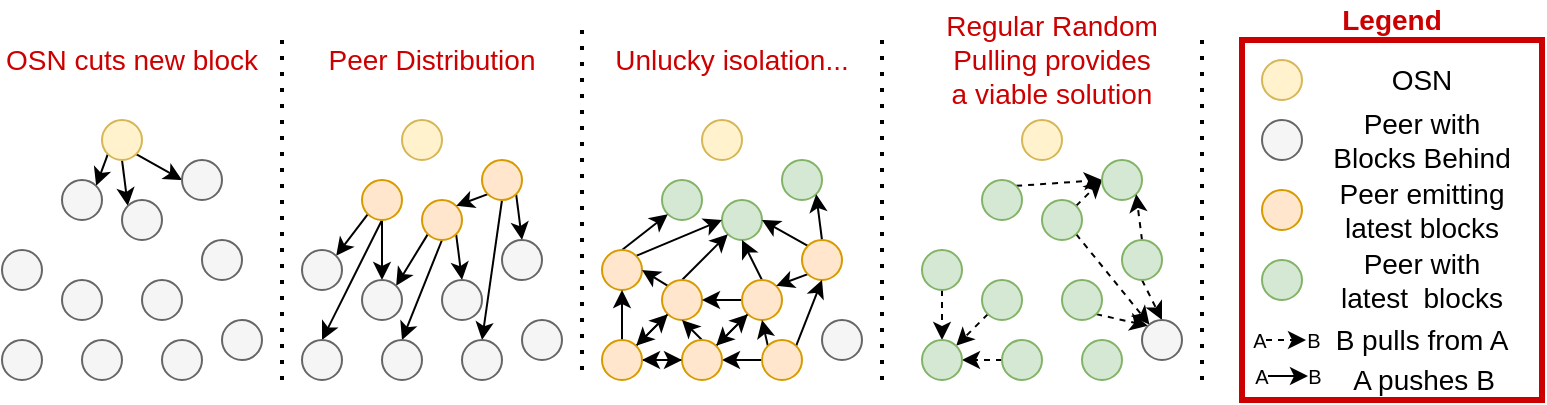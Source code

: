 <mxfile version="14.4.7" type="device"><diagram id="4HE9FMCQprzU4FVw3e71" name="Page-1"><mxGraphModel dx="1367" dy="767" grid="1" gridSize="10" guides="1" tooltips="1" connect="1" arrows="1" fold="1" page="1" pageScale="1" pageWidth="827" pageHeight="1169" math="0" shadow="0"><root><mxCell id="0"/><mxCell id="1" parent="0"/><mxCell id="J8Wt5FNn1vWcYCHwRo85-25" style="rounded=0;orthogonalLoop=1;jettySize=auto;html=1;exitX=0;exitY=1;exitDx=0;exitDy=0;entryX=1;entryY=0;entryDx=0;entryDy=0;fontSize=14;" edge="1" parent="1" source="J8Wt5FNn1vWcYCHwRo85-1" target="J8Wt5FNn1vWcYCHwRo85-13"><mxGeometry relative="1" as="geometry"/></mxCell><mxCell id="J8Wt5FNn1vWcYCHwRo85-26" style="edgeStyle=none;rounded=0;orthogonalLoop=1;jettySize=auto;html=1;exitX=0.5;exitY=1;exitDx=0;exitDy=0;entryX=0;entryY=0;entryDx=0;entryDy=0;fontSize=14;" edge="1" parent="1" source="J8Wt5FNn1vWcYCHwRo85-1" target="J8Wt5FNn1vWcYCHwRo85-14"><mxGeometry relative="1" as="geometry"/></mxCell><mxCell id="J8Wt5FNn1vWcYCHwRo85-27" style="edgeStyle=none;rounded=0;orthogonalLoop=1;jettySize=auto;html=1;exitX=1;exitY=1;exitDx=0;exitDy=0;entryX=0;entryY=0.5;entryDx=0;entryDy=0;fontSize=14;" edge="1" parent="1" source="J8Wt5FNn1vWcYCHwRo85-1" target="J8Wt5FNn1vWcYCHwRo85-15"><mxGeometry relative="1" as="geometry"/></mxCell><mxCell id="J8Wt5FNn1vWcYCHwRo85-1" value="" style="ellipse;whiteSpace=wrap;html=1;aspect=fixed;fillColor=#fff2cc;strokeColor=#d6b656;" vertex="1" parent="1"><mxGeometry x="80" y="70" width="20" height="20" as="geometry"/></mxCell><mxCell id="J8Wt5FNn1vWcYCHwRo85-2" value="" style="rounded=0;whiteSpace=wrap;html=1;strokeWidth=3;strokeColor=#cc0000;" vertex="1" parent="1"><mxGeometry x="650" y="30" width="150" height="180" as="geometry"/></mxCell><mxCell id="J8Wt5FNn1vWcYCHwRo85-3" value="&lt;font color=&quot;#cc0000&quot;&gt;Legend&lt;/font&gt;" style="text;html=1;strokeColor=none;fillColor=none;align=center;verticalAlign=middle;whiteSpace=wrap;rounded=0;fontSize=14;fontStyle=1" vertex="1" parent="1"><mxGeometry x="650" y="10" width="150" height="20" as="geometry"/></mxCell><mxCell id="J8Wt5FNn1vWcYCHwRo85-5" value="" style="ellipse;whiteSpace=wrap;html=1;aspect=fixed;fillColor=#f5f5f5;strokeColor=#666666;fontColor=#333333;" vertex="1" parent="1"><mxGeometry x="660" y="70" width="20" height="20" as="geometry"/></mxCell><mxCell id="J8Wt5FNn1vWcYCHwRo85-6" value="Peer with Blocks Behind" style="text;html=1;strokeColor=none;fillColor=none;align=center;verticalAlign=middle;whiteSpace=wrap;rounded=0;fontSize=14;" vertex="1" parent="1"><mxGeometry x="690" y="70" width="100" height="20" as="geometry"/></mxCell><mxCell id="J8Wt5FNn1vWcYCHwRo85-7" value="" style="ellipse;whiteSpace=wrap;html=1;aspect=fixed;fillColor=#fff2cc;strokeColor=#d6b656;" vertex="1" parent="1"><mxGeometry x="660" y="40" width="20" height="20" as="geometry"/></mxCell><mxCell id="J8Wt5FNn1vWcYCHwRo85-8" value="OSN" style="text;html=1;strokeColor=none;fillColor=none;align=center;verticalAlign=middle;whiteSpace=wrap;rounded=0;fontSize=14;" vertex="1" parent="1"><mxGeometry x="690" y="40" width="100" height="20" as="geometry"/></mxCell><mxCell id="J8Wt5FNn1vWcYCHwRo85-9" value="" style="ellipse;whiteSpace=wrap;html=1;aspect=fixed;fillColor=#ffe6cc;strokeColor=#d79b00;" vertex="1" parent="1"><mxGeometry x="660" y="105" width="20" height="20" as="geometry"/></mxCell><mxCell id="J8Wt5FNn1vWcYCHwRo85-12" value="Peer emitting latest blocks" style="text;html=1;strokeColor=none;fillColor=none;align=center;verticalAlign=middle;whiteSpace=wrap;rounded=0;fontSize=14;" vertex="1" parent="1"><mxGeometry x="690" y="105" width="100" height="20" as="geometry"/></mxCell><mxCell id="J8Wt5FNn1vWcYCHwRo85-13" value="" style="ellipse;whiteSpace=wrap;html=1;aspect=fixed;fillColor=#f5f5f5;strokeColor=#666666;fontColor=#333333;" vertex="1" parent="1"><mxGeometry x="60" y="100" width="20" height="20" as="geometry"/></mxCell><mxCell id="J8Wt5FNn1vWcYCHwRo85-14" value="" style="ellipse;whiteSpace=wrap;html=1;aspect=fixed;fillColor=#f5f5f5;strokeColor=#666666;fontColor=#333333;" vertex="1" parent="1"><mxGeometry x="90" y="110" width="20" height="20" as="geometry"/></mxCell><mxCell id="J8Wt5FNn1vWcYCHwRo85-15" value="" style="ellipse;whiteSpace=wrap;html=1;aspect=fixed;fillColor=#f5f5f5;strokeColor=#666666;fontColor=#333333;" vertex="1" parent="1"><mxGeometry x="120" y="90" width="20" height="20" as="geometry"/></mxCell><mxCell id="J8Wt5FNn1vWcYCHwRo85-16" value="" style="ellipse;whiteSpace=wrap;html=1;aspect=fixed;fillColor=#f5f5f5;strokeColor=#666666;fontColor=#333333;" vertex="1" parent="1"><mxGeometry x="30" y="135" width="20" height="20" as="geometry"/></mxCell><mxCell id="J8Wt5FNn1vWcYCHwRo85-17" value="" style="ellipse;whiteSpace=wrap;html=1;aspect=fixed;fillColor=#f5f5f5;strokeColor=#666666;fontColor=#333333;" vertex="1" parent="1"><mxGeometry x="60" y="150" width="20" height="20" as="geometry"/></mxCell><mxCell id="J8Wt5FNn1vWcYCHwRo85-18" value="" style="ellipse;whiteSpace=wrap;html=1;aspect=fixed;fillColor=#f5f5f5;strokeColor=#666666;fontColor=#333333;" vertex="1" parent="1"><mxGeometry x="100" y="150" width="20" height="20" as="geometry"/></mxCell><mxCell id="J8Wt5FNn1vWcYCHwRo85-19" value="" style="ellipse;whiteSpace=wrap;html=1;aspect=fixed;fillColor=#f5f5f5;strokeColor=#666666;fontColor=#333333;" vertex="1" parent="1"><mxGeometry x="130" y="130" width="20" height="20" as="geometry"/></mxCell><mxCell id="J8Wt5FNn1vWcYCHwRo85-20" value="" style="ellipse;whiteSpace=wrap;html=1;aspect=fixed;fillColor=#f5f5f5;strokeColor=#666666;fontColor=#333333;" vertex="1" parent="1"><mxGeometry x="140" y="170" width="20" height="20" as="geometry"/></mxCell><mxCell id="J8Wt5FNn1vWcYCHwRo85-21" value="" style="ellipse;whiteSpace=wrap;html=1;aspect=fixed;fillColor=#f5f5f5;strokeColor=#666666;fontColor=#333333;" vertex="1" parent="1"><mxGeometry x="110" y="180" width="20" height="20" as="geometry"/></mxCell><mxCell id="J8Wt5FNn1vWcYCHwRo85-22" value="" style="ellipse;whiteSpace=wrap;html=1;aspect=fixed;fillColor=#f5f5f5;strokeColor=#666666;fontColor=#333333;" vertex="1" parent="1"><mxGeometry x="70" y="180" width="20" height="20" as="geometry"/></mxCell><mxCell id="J8Wt5FNn1vWcYCHwRo85-23" value="" style="ellipse;whiteSpace=wrap;html=1;aspect=fixed;fillColor=#f5f5f5;strokeColor=#666666;fontColor=#333333;" vertex="1" parent="1"><mxGeometry x="30" y="180" width="20" height="20" as="geometry"/></mxCell><mxCell id="J8Wt5FNn1vWcYCHwRo85-24" value="&lt;font color=&quot;#cc0000&quot;&gt;OSN cuts new block&lt;/font&gt;" style="text;html=1;strokeColor=none;fillColor=none;align=center;verticalAlign=middle;whiteSpace=wrap;rounded=0;fontSize=14;" vertex="1" parent="1"><mxGeometry x="30" y="30" width="130" height="20" as="geometry"/></mxCell><mxCell id="J8Wt5FNn1vWcYCHwRo85-28" value="" style="endArrow=none;dashed=1;html=1;dashPattern=1 3;strokeWidth=2;fontSize=14;" edge="1" parent="1"><mxGeometry width="50" height="50" relative="1" as="geometry"><mxPoint x="170" y="200" as="sourcePoint"/><mxPoint x="170" y="30" as="targetPoint"/></mxGeometry></mxCell><mxCell id="J8Wt5FNn1vWcYCHwRo85-29" value="&lt;font color=&quot;#cc0000&quot;&gt;Peer Distribution&lt;/font&gt;" style="text;html=1;strokeColor=none;fillColor=none;align=center;verticalAlign=middle;whiteSpace=wrap;rounded=0;fontSize=14;" vertex="1" parent="1"><mxGeometry x="180" y="30" width="130" height="20" as="geometry"/></mxCell><mxCell id="J8Wt5FNn1vWcYCHwRo85-33" value="" style="ellipse;whiteSpace=wrap;html=1;aspect=fixed;fillColor=#fff2cc;strokeColor=#d6b656;" vertex="1" parent="1"><mxGeometry x="230" y="70" width="20" height="20" as="geometry"/></mxCell><mxCell id="J8Wt5FNn1vWcYCHwRo85-47" style="edgeStyle=none;rounded=0;orthogonalLoop=1;jettySize=auto;html=1;exitX=0;exitY=1;exitDx=0;exitDy=0;entryX=1;entryY=0;entryDx=0;entryDy=0;fontSize=14;" edge="1" parent="1" source="J8Wt5FNn1vWcYCHwRo85-34" target="J8Wt5FNn1vWcYCHwRo85-37"><mxGeometry relative="1" as="geometry"/></mxCell><mxCell id="J8Wt5FNn1vWcYCHwRo85-66" style="edgeStyle=none;rounded=0;orthogonalLoop=1;jettySize=auto;html=1;exitX=0.5;exitY=1;exitDx=0;exitDy=0;entryX=0.5;entryY=0;entryDx=0;entryDy=0;fontSize=14;" edge="1" parent="1" source="J8Wt5FNn1vWcYCHwRo85-34" target="J8Wt5FNn1vWcYCHwRo85-38"><mxGeometry relative="1" as="geometry"/></mxCell><mxCell id="J8Wt5FNn1vWcYCHwRo85-67" style="edgeStyle=none;rounded=0;orthogonalLoop=1;jettySize=auto;html=1;exitX=0.5;exitY=1;exitDx=0;exitDy=0;entryX=0.5;entryY=0;entryDx=0;entryDy=0;fontSize=14;" edge="1" parent="1" source="J8Wt5FNn1vWcYCHwRo85-34" target="J8Wt5FNn1vWcYCHwRo85-44"><mxGeometry relative="1" as="geometry"/></mxCell><mxCell id="J8Wt5FNn1vWcYCHwRo85-34" value="" style="ellipse;whiteSpace=wrap;html=1;aspect=fixed;fillColor=#ffe6cc;strokeColor=#d79b00;" vertex="1" parent="1"><mxGeometry x="210" y="100" width="20" height="20" as="geometry"/></mxCell><mxCell id="J8Wt5FNn1vWcYCHwRo85-48" style="edgeStyle=none;rounded=0;orthogonalLoop=1;jettySize=auto;html=1;exitX=0;exitY=1;exitDx=0;exitDy=0;fontSize=14;entryX=1;entryY=0;entryDx=0;entryDy=0;" edge="1" parent="1" source="J8Wt5FNn1vWcYCHwRo85-35" target="J8Wt5FNn1vWcYCHwRo85-38"><mxGeometry relative="1" as="geometry"><mxPoint x="330" y="180" as="targetPoint"/></mxGeometry></mxCell><mxCell id="J8Wt5FNn1vWcYCHwRo85-68" style="edgeStyle=none;rounded=0;orthogonalLoop=1;jettySize=auto;html=1;exitX=0.5;exitY=1;exitDx=0;exitDy=0;entryX=0.5;entryY=0;entryDx=0;entryDy=0;fontSize=14;" edge="1" parent="1" source="J8Wt5FNn1vWcYCHwRo85-35" target="J8Wt5FNn1vWcYCHwRo85-43"><mxGeometry relative="1" as="geometry"/></mxCell><mxCell id="J8Wt5FNn1vWcYCHwRo85-69" style="edgeStyle=none;rounded=0;orthogonalLoop=1;jettySize=auto;html=1;exitX=1;exitY=1;exitDx=0;exitDy=0;entryX=0.5;entryY=0;entryDx=0;entryDy=0;fontSize=14;" edge="1" parent="1" source="J8Wt5FNn1vWcYCHwRo85-35" target="J8Wt5FNn1vWcYCHwRo85-39"><mxGeometry relative="1" as="geometry"/></mxCell><mxCell id="J8Wt5FNn1vWcYCHwRo85-35" value="" style="ellipse;whiteSpace=wrap;html=1;aspect=fixed;fillColor=#ffe6cc;strokeColor=#d79b00;" vertex="1" parent="1"><mxGeometry x="240" y="110" width="20" height="20" as="geometry"/></mxCell><mxCell id="J8Wt5FNn1vWcYCHwRo85-49" style="edgeStyle=none;rounded=0;orthogonalLoop=1;jettySize=auto;html=1;exitX=1;exitY=1;exitDx=0;exitDy=0;entryX=0.5;entryY=0;entryDx=0;entryDy=0;fontSize=14;" edge="1" parent="1" source="J8Wt5FNn1vWcYCHwRo85-36" target="J8Wt5FNn1vWcYCHwRo85-40"><mxGeometry relative="1" as="geometry"/></mxCell><mxCell id="J8Wt5FNn1vWcYCHwRo85-70" style="edgeStyle=none;rounded=0;orthogonalLoop=1;jettySize=auto;html=1;exitX=0;exitY=1;exitDx=0;exitDy=0;entryX=1;entryY=0;entryDx=0;entryDy=0;fontSize=14;" edge="1" parent="1" source="J8Wt5FNn1vWcYCHwRo85-36" target="J8Wt5FNn1vWcYCHwRo85-35"><mxGeometry relative="1" as="geometry"/></mxCell><mxCell id="J8Wt5FNn1vWcYCHwRo85-71" style="edgeStyle=none;rounded=0;orthogonalLoop=1;jettySize=auto;html=1;exitX=0.5;exitY=1;exitDx=0;exitDy=0;entryX=0.5;entryY=0;entryDx=0;entryDy=0;fontSize=14;" edge="1" parent="1" source="J8Wt5FNn1vWcYCHwRo85-36" target="J8Wt5FNn1vWcYCHwRo85-42"><mxGeometry relative="1" as="geometry"/></mxCell><mxCell id="J8Wt5FNn1vWcYCHwRo85-36" value="" style="ellipse;whiteSpace=wrap;html=1;aspect=fixed;fillColor=#ffe6cc;strokeColor=#d79b00;" vertex="1" parent="1"><mxGeometry x="270" y="90" width="20" height="20" as="geometry"/></mxCell><mxCell id="J8Wt5FNn1vWcYCHwRo85-37" value="" style="ellipse;whiteSpace=wrap;html=1;aspect=fixed;fillColor=#f5f5f5;strokeColor=#666666;fontColor=#333333;" vertex="1" parent="1"><mxGeometry x="180" y="135" width="20" height="20" as="geometry"/></mxCell><mxCell id="J8Wt5FNn1vWcYCHwRo85-38" value="" style="ellipse;whiteSpace=wrap;html=1;aspect=fixed;fillColor=#f5f5f5;strokeColor=#666666;fontColor=#333333;" vertex="1" parent="1"><mxGeometry x="210" y="150" width="20" height="20" as="geometry"/></mxCell><mxCell id="J8Wt5FNn1vWcYCHwRo85-39" value="" style="ellipse;whiteSpace=wrap;html=1;aspect=fixed;fillColor=#f5f5f5;strokeColor=#666666;fontColor=#333333;" vertex="1" parent="1"><mxGeometry x="250" y="150" width="20" height="20" as="geometry"/></mxCell><mxCell id="J8Wt5FNn1vWcYCHwRo85-40" value="" style="ellipse;whiteSpace=wrap;html=1;aspect=fixed;fillColor=#f5f5f5;strokeColor=#666666;fontColor=#333333;" vertex="1" parent="1"><mxGeometry x="280" y="130" width="20" height="20" as="geometry"/></mxCell><mxCell id="J8Wt5FNn1vWcYCHwRo85-41" value="" style="ellipse;whiteSpace=wrap;html=1;aspect=fixed;fillColor=#f5f5f5;strokeColor=#666666;fontColor=#333333;" vertex="1" parent="1"><mxGeometry x="290" y="170" width="20" height="20" as="geometry"/></mxCell><mxCell id="J8Wt5FNn1vWcYCHwRo85-42" value="" style="ellipse;whiteSpace=wrap;html=1;aspect=fixed;fillColor=#f5f5f5;strokeColor=#666666;fontColor=#333333;" vertex="1" parent="1"><mxGeometry x="260" y="180" width="20" height="20" as="geometry"/></mxCell><mxCell id="J8Wt5FNn1vWcYCHwRo85-43" value="" style="ellipse;whiteSpace=wrap;html=1;aspect=fixed;fillColor=#f5f5f5;strokeColor=#666666;fontColor=#333333;" vertex="1" parent="1"><mxGeometry x="220" y="180" width="20" height="20" as="geometry"/></mxCell><mxCell id="J8Wt5FNn1vWcYCHwRo85-44" value="" style="ellipse;whiteSpace=wrap;html=1;aspect=fixed;fillColor=#f5f5f5;strokeColor=#666666;fontColor=#333333;" vertex="1" parent="1"><mxGeometry x="180" y="180" width="20" height="20" as="geometry"/></mxCell><mxCell id="J8Wt5FNn1vWcYCHwRo85-45" value="" style="ellipse;whiteSpace=wrap;html=1;aspect=fixed;fillColor=#d5e8d4;strokeColor=#82b366;" vertex="1" parent="1"><mxGeometry x="660" y="140" width="20" height="20" as="geometry"/></mxCell><mxCell id="J8Wt5FNn1vWcYCHwRo85-46" value="Peer with&lt;br&gt;latest &amp;nbsp;blocks" style="text;html=1;strokeColor=none;fillColor=none;align=center;verticalAlign=middle;whiteSpace=wrap;rounded=0;fontSize=14;" vertex="1" parent="1"><mxGeometry x="690" y="140" width="100" height="20" as="geometry"/></mxCell><mxCell id="J8Wt5FNn1vWcYCHwRo85-72" value="&lt;font color=&quot;#cc0000&quot;&gt;Unlucky isolation...&lt;/font&gt;" style="text;html=1;strokeColor=none;fillColor=none;align=center;verticalAlign=middle;whiteSpace=wrap;rounded=0;fontSize=14;" vertex="1" parent="1"><mxGeometry x="330" y="30" width="130" height="20" as="geometry"/></mxCell><mxCell id="J8Wt5FNn1vWcYCHwRo85-73" value="" style="ellipse;whiteSpace=wrap;html=1;aspect=fixed;fillColor=#fff2cc;strokeColor=#d6b656;" vertex="1" parent="1"><mxGeometry x="380" y="70" width="20" height="20" as="geometry"/></mxCell><mxCell id="J8Wt5FNn1vWcYCHwRo85-77" value="" style="ellipse;whiteSpace=wrap;html=1;aspect=fixed;fillColor=#d5e8d4;strokeColor=#82b366;" vertex="1" parent="1"><mxGeometry x="360" y="100" width="20" height="20" as="geometry"/></mxCell><mxCell id="J8Wt5FNn1vWcYCHwRo85-81" value="" style="ellipse;whiteSpace=wrap;html=1;aspect=fixed;fillColor=#d5e8d4;strokeColor=#82b366;" vertex="1" parent="1"><mxGeometry x="390" y="110" width="20" height="20" as="geometry"/></mxCell><mxCell id="J8Wt5FNn1vWcYCHwRo85-85" value="" style="ellipse;whiteSpace=wrap;html=1;aspect=fixed;fillColor=#d5e8d4;strokeColor=#82b366;" vertex="1" parent="1"><mxGeometry x="420" y="90" width="20" height="20" as="geometry"/></mxCell><mxCell id="J8Wt5FNn1vWcYCHwRo85-118" style="edgeStyle=none;rounded=0;orthogonalLoop=1;jettySize=auto;html=1;exitX=0.5;exitY=0;exitDx=0;exitDy=0;entryX=0;entryY=1;entryDx=0;entryDy=0;fontSize=14;" edge="1" parent="1" source="J8Wt5FNn1vWcYCHwRo85-86" target="J8Wt5FNn1vWcYCHwRo85-77"><mxGeometry relative="1" as="geometry"/></mxCell><mxCell id="J8Wt5FNn1vWcYCHwRo85-121" style="edgeStyle=none;rounded=0;orthogonalLoop=1;jettySize=auto;html=1;exitX=1;exitY=0;exitDx=0;exitDy=0;entryX=0;entryY=0.5;entryDx=0;entryDy=0;fontSize=14;" edge="1" parent="1" source="J8Wt5FNn1vWcYCHwRo85-86" target="J8Wt5FNn1vWcYCHwRo85-81"><mxGeometry relative="1" as="geometry"/></mxCell><mxCell id="J8Wt5FNn1vWcYCHwRo85-86" value="" style="ellipse;whiteSpace=wrap;html=1;aspect=fixed;fillColor=#ffe6cc;strokeColor=#d79b00;" vertex="1" parent="1"><mxGeometry x="330" y="135" width="20" height="20" as="geometry"/></mxCell><mxCell id="J8Wt5FNn1vWcYCHwRo85-119" style="edgeStyle=none;rounded=0;orthogonalLoop=1;jettySize=auto;html=1;exitX=0;exitY=0;exitDx=0;exitDy=0;entryX=1;entryY=0.5;entryDx=0;entryDy=0;fontSize=14;" edge="1" parent="1" source="J8Wt5FNn1vWcYCHwRo85-87" target="J8Wt5FNn1vWcYCHwRo85-86"><mxGeometry relative="1" as="geometry"/></mxCell><mxCell id="J8Wt5FNn1vWcYCHwRo85-120" style="edgeStyle=none;rounded=0;orthogonalLoop=1;jettySize=auto;html=1;exitX=0.5;exitY=0;exitDx=0;exitDy=0;entryX=0;entryY=1;entryDx=0;entryDy=0;fontSize=14;" edge="1" parent="1" source="J8Wt5FNn1vWcYCHwRo85-87" target="J8Wt5FNn1vWcYCHwRo85-81"><mxGeometry relative="1" as="geometry"/></mxCell><mxCell id="J8Wt5FNn1vWcYCHwRo85-122" style="edgeStyle=none;rounded=0;orthogonalLoop=1;jettySize=auto;html=1;exitX=0;exitY=1;exitDx=0;exitDy=0;entryX=1;entryY=0;entryDx=0;entryDy=0;fontSize=14;" edge="1" parent="1" source="J8Wt5FNn1vWcYCHwRo85-87" target="J8Wt5FNn1vWcYCHwRo85-93"><mxGeometry relative="1" as="geometry"/></mxCell><mxCell id="J8Wt5FNn1vWcYCHwRo85-87" value="" style="ellipse;whiteSpace=wrap;html=1;aspect=fixed;fillColor=#ffe6cc;strokeColor=#d79b00;" vertex="1" parent="1"><mxGeometry x="360" y="150" width="20" height="20" as="geometry"/></mxCell><mxCell id="J8Wt5FNn1vWcYCHwRo85-129" style="edgeStyle=none;rounded=0;orthogonalLoop=1;jettySize=auto;html=1;exitX=0;exitY=0.5;exitDx=0;exitDy=0;entryX=1;entryY=0.5;entryDx=0;entryDy=0;fontSize=14;" edge="1" parent="1" source="J8Wt5FNn1vWcYCHwRo85-88" target="J8Wt5FNn1vWcYCHwRo85-87"><mxGeometry relative="1" as="geometry"/></mxCell><mxCell id="J8Wt5FNn1vWcYCHwRo85-130" style="edgeStyle=none;rounded=0;orthogonalLoop=1;jettySize=auto;html=1;exitX=0;exitY=1;exitDx=0;exitDy=0;entryX=1;entryY=0;entryDx=0;entryDy=0;fontSize=14;" edge="1" parent="1" source="J8Wt5FNn1vWcYCHwRo85-88" target="J8Wt5FNn1vWcYCHwRo85-92"><mxGeometry relative="1" as="geometry"/></mxCell><mxCell id="J8Wt5FNn1vWcYCHwRo85-131" style="edgeStyle=none;rounded=0;orthogonalLoop=1;jettySize=auto;html=1;exitX=0.5;exitY=0;exitDx=0;exitDy=0;entryX=0.5;entryY=1;entryDx=0;entryDy=0;fontSize=14;" edge="1" parent="1" source="J8Wt5FNn1vWcYCHwRo85-88" target="J8Wt5FNn1vWcYCHwRo85-81"><mxGeometry relative="1" as="geometry"/></mxCell><mxCell id="J8Wt5FNn1vWcYCHwRo85-88" value="" style="ellipse;whiteSpace=wrap;html=1;aspect=fixed;fillColor=#ffe6cc;strokeColor=#d79b00;" vertex="1" parent="1"><mxGeometry x="400" y="150" width="20" height="20" as="geometry"/></mxCell><mxCell id="J8Wt5FNn1vWcYCHwRo85-135" style="edgeStyle=none;rounded=0;orthogonalLoop=1;jettySize=auto;html=1;exitX=0;exitY=1;exitDx=0;exitDy=0;entryX=1;entryY=0;entryDx=0;entryDy=0;fontSize=14;" edge="1" parent="1" source="J8Wt5FNn1vWcYCHwRo85-89" target="J8Wt5FNn1vWcYCHwRo85-88"><mxGeometry relative="1" as="geometry"/></mxCell><mxCell id="J8Wt5FNn1vWcYCHwRo85-136" style="edgeStyle=none;rounded=0;orthogonalLoop=1;jettySize=auto;html=1;exitX=0.5;exitY=0;exitDx=0;exitDy=0;entryX=1;entryY=1;entryDx=0;entryDy=0;fontSize=14;" edge="1" parent="1" source="J8Wt5FNn1vWcYCHwRo85-89" target="J8Wt5FNn1vWcYCHwRo85-85"><mxGeometry relative="1" as="geometry"/></mxCell><mxCell id="J8Wt5FNn1vWcYCHwRo85-137" style="edgeStyle=none;rounded=0;orthogonalLoop=1;jettySize=auto;html=1;exitX=0;exitY=0;exitDx=0;exitDy=0;entryX=1;entryY=0.5;entryDx=0;entryDy=0;fontSize=14;" edge="1" parent="1" source="J8Wt5FNn1vWcYCHwRo85-89" target="J8Wt5FNn1vWcYCHwRo85-81"><mxGeometry relative="1" as="geometry"/></mxCell><mxCell id="J8Wt5FNn1vWcYCHwRo85-89" value="" style="ellipse;whiteSpace=wrap;html=1;aspect=fixed;fillColor=#ffe6cc;strokeColor=#d79b00;" vertex="1" parent="1"><mxGeometry x="430" y="130" width="20" height="20" as="geometry"/></mxCell><mxCell id="J8Wt5FNn1vWcYCHwRo85-90" value="" style="ellipse;whiteSpace=wrap;html=1;aspect=fixed;fillColor=#f5f5f5;strokeColor=#666666;fontColor=#333333;" vertex="1" parent="1"><mxGeometry x="440" y="170" width="20" height="20" as="geometry"/></mxCell><mxCell id="J8Wt5FNn1vWcYCHwRo85-132" style="edgeStyle=none;rounded=0;orthogonalLoop=1;jettySize=auto;html=1;exitX=0;exitY=0.5;exitDx=0;exitDy=0;entryX=1;entryY=0.5;entryDx=0;entryDy=0;fontSize=14;" edge="1" parent="1" source="J8Wt5FNn1vWcYCHwRo85-91" target="J8Wt5FNn1vWcYCHwRo85-92"><mxGeometry relative="1" as="geometry"/></mxCell><mxCell id="J8Wt5FNn1vWcYCHwRo85-133" style="edgeStyle=none;rounded=0;orthogonalLoop=1;jettySize=auto;html=1;exitX=0;exitY=0;exitDx=0;exitDy=0;entryX=0.5;entryY=1;entryDx=0;entryDy=0;fontSize=14;" edge="1" parent="1" source="J8Wt5FNn1vWcYCHwRo85-91" target="J8Wt5FNn1vWcYCHwRo85-88"><mxGeometry relative="1" as="geometry"/></mxCell><mxCell id="J8Wt5FNn1vWcYCHwRo85-134" style="edgeStyle=none;rounded=0;orthogonalLoop=1;jettySize=auto;html=1;exitX=1;exitY=0;exitDx=0;exitDy=0;entryX=0.5;entryY=1;entryDx=0;entryDy=0;fontSize=14;" edge="1" parent="1" source="J8Wt5FNn1vWcYCHwRo85-91" target="J8Wt5FNn1vWcYCHwRo85-89"><mxGeometry relative="1" as="geometry"/></mxCell><mxCell id="J8Wt5FNn1vWcYCHwRo85-91" value="" style="ellipse;whiteSpace=wrap;html=1;aspect=fixed;fillColor=#ffe6cc;strokeColor=#d79b00;" vertex="1" parent="1"><mxGeometry x="410" y="180" width="20" height="20" as="geometry"/></mxCell><mxCell id="J8Wt5FNn1vWcYCHwRo85-126" style="edgeStyle=none;rounded=0;orthogonalLoop=1;jettySize=auto;html=1;exitX=0;exitY=0.5;exitDx=0;exitDy=0;entryX=1;entryY=0.5;entryDx=0;entryDy=0;fontSize=14;" edge="1" parent="1" source="J8Wt5FNn1vWcYCHwRo85-92" target="J8Wt5FNn1vWcYCHwRo85-93"><mxGeometry relative="1" as="geometry"/></mxCell><mxCell id="J8Wt5FNn1vWcYCHwRo85-127" style="edgeStyle=none;rounded=0;orthogonalLoop=1;jettySize=auto;html=1;exitX=0.5;exitY=0;exitDx=0;exitDy=0;entryX=0.5;entryY=1;entryDx=0;entryDy=0;fontSize=14;" edge="1" parent="1" source="J8Wt5FNn1vWcYCHwRo85-92" target="J8Wt5FNn1vWcYCHwRo85-87"><mxGeometry relative="1" as="geometry"/></mxCell><mxCell id="J8Wt5FNn1vWcYCHwRo85-128" style="edgeStyle=none;rounded=0;orthogonalLoop=1;jettySize=auto;html=1;exitX=1;exitY=0;exitDx=0;exitDy=0;entryX=0;entryY=1;entryDx=0;entryDy=0;fontSize=14;" edge="1" parent="1" source="J8Wt5FNn1vWcYCHwRo85-92" target="J8Wt5FNn1vWcYCHwRo85-88"><mxGeometry relative="1" as="geometry"/></mxCell><mxCell id="J8Wt5FNn1vWcYCHwRo85-92" value="" style="ellipse;whiteSpace=wrap;html=1;aspect=fixed;fillColor=#ffe6cc;strokeColor=#d79b00;" vertex="1" parent="1"><mxGeometry x="370" y="180" width="20" height="20" as="geometry"/></mxCell><mxCell id="J8Wt5FNn1vWcYCHwRo85-123" style="edgeStyle=none;rounded=0;orthogonalLoop=1;jettySize=auto;html=1;exitX=0.5;exitY=0;exitDx=0;exitDy=0;entryX=0.5;entryY=1;entryDx=0;entryDy=0;fontSize=14;" edge="1" parent="1" source="J8Wt5FNn1vWcYCHwRo85-93" target="J8Wt5FNn1vWcYCHwRo85-86"><mxGeometry relative="1" as="geometry"/></mxCell><mxCell id="J8Wt5FNn1vWcYCHwRo85-124" style="edgeStyle=none;rounded=0;orthogonalLoop=1;jettySize=auto;html=1;exitX=1;exitY=0.5;exitDx=0;exitDy=0;entryX=0;entryY=0.5;entryDx=0;entryDy=0;fontSize=14;" edge="1" parent="1" source="J8Wt5FNn1vWcYCHwRo85-93" target="J8Wt5FNn1vWcYCHwRo85-92"><mxGeometry relative="1" as="geometry"/></mxCell><mxCell id="J8Wt5FNn1vWcYCHwRo85-125" style="edgeStyle=none;rounded=0;orthogonalLoop=1;jettySize=auto;html=1;exitX=1;exitY=0;exitDx=0;exitDy=0;entryX=0;entryY=1;entryDx=0;entryDy=0;fontSize=14;" edge="1" parent="1" source="J8Wt5FNn1vWcYCHwRo85-93" target="J8Wt5FNn1vWcYCHwRo85-87"><mxGeometry relative="1" as="geometry"/></mxCell><mxCell id="J8Wt5FNn1vWcYCHwRo85-93" value="" style="ellipse;whiteSpace=wrap;html=1;aspect=fixed;fillColor=#ffe6cc;strokeColor=#d79b00;" vertex="1" parent="1"><mxGeometry x="330" y="180" width="20" height="20" as="geometry"/></mxCell><mxCell id="J8Wt5FNn1vWcYCHwRo85-94" value="" style="endArrow=none;dashed=1;html=1;dashPattern=1 3;strokeWidth=2;fontSize=14;" edge="1" parent="1"><mxGeometry width="50" height="50" relative="1" as="geometry"><mxPoint x="320" y="195" as="sourcePoint"/><mxPoint x="320" y="25" as="targetPoint"/></mxGeometry></mxCell><mxCell id="J8Wt5FNn1vWcYCHwRo85-117" value="" style="endArrow=none;dashed=1;html=1;dashPattern=1 3;strokeWidth=2;fontSize=14;" edge="1" parent="1"><mxGeometry width="50" height="50" relative="1" as="geometry"><mxPoint x="470" y="200" as="sourcePoint"/><mxPoint x="470" y="30" as="targetPoint"/></mxGeometry></mxCell><mxCell id="J8Wt5FNn1vWcYCHwRo85-138" value="&lt;font color=&quot;#cc0000&quot;&gt;Regular Random Pulling provides&lt;br&gt;a viable solution&lt;/font&gt;" style="text;html=1;strokeColor=none;fillColor=none;align=center;verticalAlign=middle;whiteSpace=wrap;rounded=0;fontSize=14;" vertex="1" parent="1"><mxGeometry x="490" y="30" width="130" height="20" as="geometry"/></mxCell><mxCell id="J8Wt5FNn1vWcYCHwRo85-139" value="" style="ellipse;whiteSpace=wrap;html=1;aspect=fixed;fillColor=#fff2cc;strokeColor=#d6b656;" vertex="1" parent="1"><mxGeometry x="540" y="70" width="20" height="20" as="geometry"/></mxCell><mxCell id="J8Wt5FNn1vWcYCHwRo85-179" style="edgeStyle=none;rounded=0;orthogonalLoop=1;jettySize=auto;html=1;exitX=1;exitY=0;exitDx=0;exitDy=0;dashed=1;fontSize=14;" edge="1" parent="1" source="J8Wt5FNn1vWcYCHwRo85-140"><mxGeometry relative="1" as="geometry"><mxPoint x="580" y="100" as="targetPoint"/></mxGeometry></mxCell><mxCell id="J8Wt5FNn1vWcYCHwRo85-140" value="" style="ellipse;whiteSpace=wrap;html=1;aspect=fixed;fillColor=#d5e8d4;strokeColor=#82b366;" vertex="1" parent="1"><mxGeometry x="520" y="100" width="20" height="20" as="geometry"/></mxCell><mxCell id="J8Wt5FNn1vWcYCHwRo85-174" style="edgeStyle=none;rounded=0;orthogonalLoop=1;jettySize=auto;html=1;exitX=1;exitY=1;exitDx=0;exitDy=0;dashed=1;fontSize=14;" edge="1" parent="1" source="J8Wt5FNn1vWcYCHwRo85-141" target="J8Wt5FNn1vWcYCHwRo85-158"><mxGeometry relative="1" as="geometry"/></mxCell><mxCell id="J8Wt5FNn1vWcYCHwRo85-178" style="edgeStyle=none;rounded=0;orthogonalLoop=1;jettySize=auto;html=1;exitX=1;exitY=0;exitDx=0;exitDy=0;entryX=0;entryY=0.5;entryDx=0;entryDy=0;dashed=1;fontSize=14;" edge="1" parent="1" source="J8Wt5FNn1vWcYCHwRo85-141" target="J8Wt5FNn1vWcYCHwRo85-142"><mxGeometry relative="1" as="geometry"/></mxCell><mxCell id="J8Wt5FNn1vWcYCHwRo85-141" value="" style="ellipse;whiteSpace=wrap;html=1;aspect=fixed;fillColor=#d5e8d4;strokeColor=#82b366;" vertex="1" parent="1"><mxGeometry x="550" y="110" width="20" height="20" as="geometry"/></mxCell><mxCell id="J8Wt5FNn1vWcYCHwRo85-142" value="" style="ellipse;whiteSpace=wrap;html=1;aspect=fixed;fillColor=#d5e8d4;strokeColor=#82b366;" vertex="1" parent="1"><mxGeometry x="580" y="90" width="20" height="20" as="geometry"/></mxCell><mxCell id="J8Wt5FNn1vWcYCHwRo85-175" style="edgeStyle=none;rounded=0;orthogonalLoop=1;jettySize=auto;html=1;exitX=0.5;exitY=1;exitDx=0;exitDy=0;entryX=0.5;entryY=0;entryDx=0;entryDy=0;dashed=1;fontSize=14;" edge="1" parent="1" source="J8Wt5FNn1vWcYCHwRo85-145" target="J8Wt5FNn1vWcYCHwRo85-170"><mxGeometry relative="1" as="geometry"/></mxCell><mxCell id="J8Wt5FNn1vWcYCHwRo85-145" value="" style="ellipse;whiteSpace=wrap;html=1;aspect=fixed;fillColor=#d5e8d4;strokeColor=#82b366;" vertex="1" parent="1"><mxGeometry x="490" y="135" width="20" height="20" as="geometry"/></mxCell><mxCell id="J8Wt5FNn1vWcYCHwRo85-176" style="edgeStyle=none;rounded=0;orthogonalLoop=1;jettySize=auto;html=1;exitX=0;exitY=1;exitDx=0;exitDy=0;entryX=1;entryY=0;entryDx=0;entryDy=0;dashed=1;fontSize=14;" edge="1" parent="1" source="J8Wt5FNn1vWcYCHwRo85-149" target="J8Wt5FNn1vWcYCHwRo85-170"><mxGeometry relative="1" as="geometry"/></mxCell><mxCell id="J8Wt5FNn1vWcYCHwRo85-149" value="" style="ellipse;whiteSpace=wrap;html=1;aspect=fixed;fillColor=#d5e8d4;strokeColor=#82b366;" vertex="1" parent="1"><mxGeometry x="520" y="150" width="20" height="20" as="geometry"/></mxCell><mxCell id="J8Wt5FNn1vWcYCHwRo85-173" style="edgeStyle=none;rounded=0;orthogonalLoop=1;jettySize=auto;html=1;exitX=1;exitY=1;exitDx=0;exitDy=0;entryX=0;entryY=0;entryDx=0;entryDy=0;dashed=1;fontSize=14;" edge="1" parent="1" source="J8Wt5FNn1vWcYCHwRo85-153" target="J8Wt5FNn1vWcYCHwRo85-158"><mxGeometry relative="1" as="geometry"/></mxCell><mxCell id="J8Wt5FNn1vWcYCHwRo85-153" value="" style="ellipse;whiteSpace=wrap;html=1;aspect=fixed;fillColor=#d5e8d4;strokeColor=#82b366;" vertex="1" parent="1"><mxGeometry x="560" y="150" width="20" height="20" as="geometry"/></mxCell><mxCell id="J8Wt5FNn1vWcYCHwRo85-172" style="edgeStyle=none;rounded=0;orthogonalLoop=1;jettySize=auto;html=1;exitX=0.5;exitY=1;exitDx=0;exitDy=0;entryX=0.5;entryY=0;entryDx=0;entryDy=0;fontSize=14;dashed=1;" edge="1" parent="1" source="J8Wt5FNn1vWcYCHwRo85-157" target="J8Wt5FNn1vWcYCHwRo85-158"><mxGeometry relative="1" as="geometry"/></mxCell><mxCell id="J8Wt5FNn1vWcYCHwRo85-180" style="edgeStyle=none;rounded=0;orthogonalLoop=1;jettySize=auto;html=1;exitX=0.5;exitY=0;exitDx=0;exitDy=0;entryX=1;entryY=1;entryDx=0;entryDy=0;dashed=1;fontSize=14;" edge="1" parent="1" source="J8Wt5FNn1vWcYCHwRo85-157" target="J8Wt5FNn1vWcYCHwRo85-142"><mxGeometry relative="1" as="geometry"/></mxCell><mxCell id="J8Wt5FNn1vWcYCHwRo85-157" value="" style="ellipse;whiteSpace=wrap;html=1;aspect=fixed;fillColor=#d5e8d4;strokeColor=#82b366;" vertex="1" parent="1"><mxGeometry x="590" y="130" width="20" height="20" as="geometry"/></mxCell><mxCell id="J8Wt5FNn1vWcYCHwRo85-158" value="" style="ellipse;whiteSpace=wrap;html=1;aspect=fixed;fillColor=#f5f5f5;strokeColor=#666666;fontColor=#333333;" vertex="1" parent="1"><mxGeometry x="600" y="170" width="20" height="20" as="geometry"/></mxCell><mxCell id="J8Wt5FNn1vWcYCHwRo85-162" value="" style="ellipse;whiteSpace=wrap;html=1;aspect=fixed;fillColor=#d5e8d4;strokeColor=#82b366;" vertex="1" parent="1"><mxGeometry x="570" y="180" width="20" height="20" as="geometry"/></mxCell><mxCell id="J8Wt5FNn1vWcYCHwRo85-177" style="edgeStyle=none;rounded=0;orthogonalLoop=1;jettySize=auto;html=1;exitX=0;exitY=0.5;exitDx=0;exitDy=0;entryX=1;entryY=0.5;entryDx=0;entryDy=0;dashed=1;fontSize=14;" edge="1" parent="1" source="J8Wt5FNn1vWcYCHwRo85-166" target="J8Wt5FNn1vWcYCHwRo85-170"><mxGeometry relative="1" as="geometry"/></mxCell><mxCell id="J8Wt5FNn1vWcYCHwRo85-166" value="" style="ellipse;whiteSpace=wrap;html=1;aspect=fixed;fillColor=#d5e8d4;strokeColor=#82b366;" vertex="1" parent="1"><mxGeometry x="530" y="180" width="20" height="20" as="geometry"/></mxCell><mxCell id="J8Wt5FNn1vWcYCHwRo85-170" value="" style="ellipse;whiteSpace=wrap;html=1;aspect=fixed;fillColor=#d5e8d4;strokeColor=#82b366;" vertex="1" parent="1"><mxGeometry x="490" y="180" width="20" height="20" as="geometry"/></mxCell><mxCell id="J8Wt5FNn1vWcYCHwRo85-171" value="" style="endArrow=none;dashed=1;html=1;dashPattern=1 3;strokeWidth=2;fontSize=14;" edge="1" parent="1"><mxGeometry width="50" height="50" relative="1" as="geometry"><mxPoint x="630" y="200" as="sourcePoint"/><mxPoint x="630" y="30" as="targetPoint"/></mxGeometry></mxCell><mxCell id="J8Wt5FNn1vWcYCHwRo85-182" value="" style="endArrow=classic;html=1;dashed=1;fontSize=10;" edge="1" parent="1"><mxGeometry width="50" height="50" relative="1" as="geometry"><mxPoint x="662" y="180" as="sourcePoint"/><mxPoint x="682" y="180" as="targetPoint"/></mxGeometry></mxCell><mxCell id="J8Wt5FNn1vWcYCHwRo85-183" value="A" style="text;html=1;strokeColor=none;fillColor=none;align=center;verticalAlign=middle;whiteSpace=wrap;rounded=0;fontSize=10;" vertex="1" parent="1"><mxGeometry x="654" y="170" width="10" height="20" as="geometry"/></mxCell><mxCell id="J8Wt5FNn1vWcYCHwRo85-185" value="B" style="text;html=1;strokeColor=none;fillColor=none;align=center;verticalAlign=middle;whiteSpace=wrap;rounded=0;fontSize=10;" vertex="1" parent="1"><mxGeometry x="681" y="170" width="10" height="20" as="geometry"/></mxCell><mxCell id="J8Wt5FNn1vWcYCHwRo85-186" value="B pulls from A" style="text;html=1;strokeColor=none;fillColor=none;align=center;verticalAlign=middle;whiteSpace=wrap;rounded=0;fontSize=14;" vertex="1" parent="1"><mxGeometry x="690" y="170" width="100" height="20" as="geometry"/></mxCell><mxCell id="J8Wt5FNn1vWcYCHwRo85-187" value="" style="endArrow=classic;html=1;fontSize=10;" edge="1" parent="1"><mxGeometry width="50" height="50" relative="1" as="geometry"><mxPoint x="663" y="198" as="sourcePoint"/><mxPoint x="683" y="198" as="targetPoint"/></mxGeometry></mxCell><mxCell id="J8Wt5FNn1vWcYCHwRo85-188" value="A" style="text;html=1;strokeColor=none;fillColor=none;align=center;verticalAlign=middle;whiteSpace=wrap;rounded=0;fontSize=10;" vertex="1" parent="1"><mxGeometry x="655" y="188" width="10" height="20" as="geometry"/></mxCell><mxCell id="J8Wt5FNn1vWcYCHwRo85-189" value="B" style="text;html=1;strokeColor=none;fillColor=none;align=center;verticalAlign=middle;whiteSpace=wrap;rounded=0;fontSize=10;" vertex="1" parent="1"><mxGeometry x="681" y="188" width="11" height="20" as="geometry"/></mxCell><mxCell id="J8Wt5FNn1vWcYCHwRo85-190" value="A pushes B" style="text;html=1;strokeColor=none;fillColor=none;align=center;verticalAlign=middle;whiteSpace=wrap;rounded=0;fontSize=14;" vertex="1" parent="1"><mxGeometry x="691" y="190" width="100" height="20" as="geometry"/></mxCell></root></mxGraphModel></diagram></mxfile>